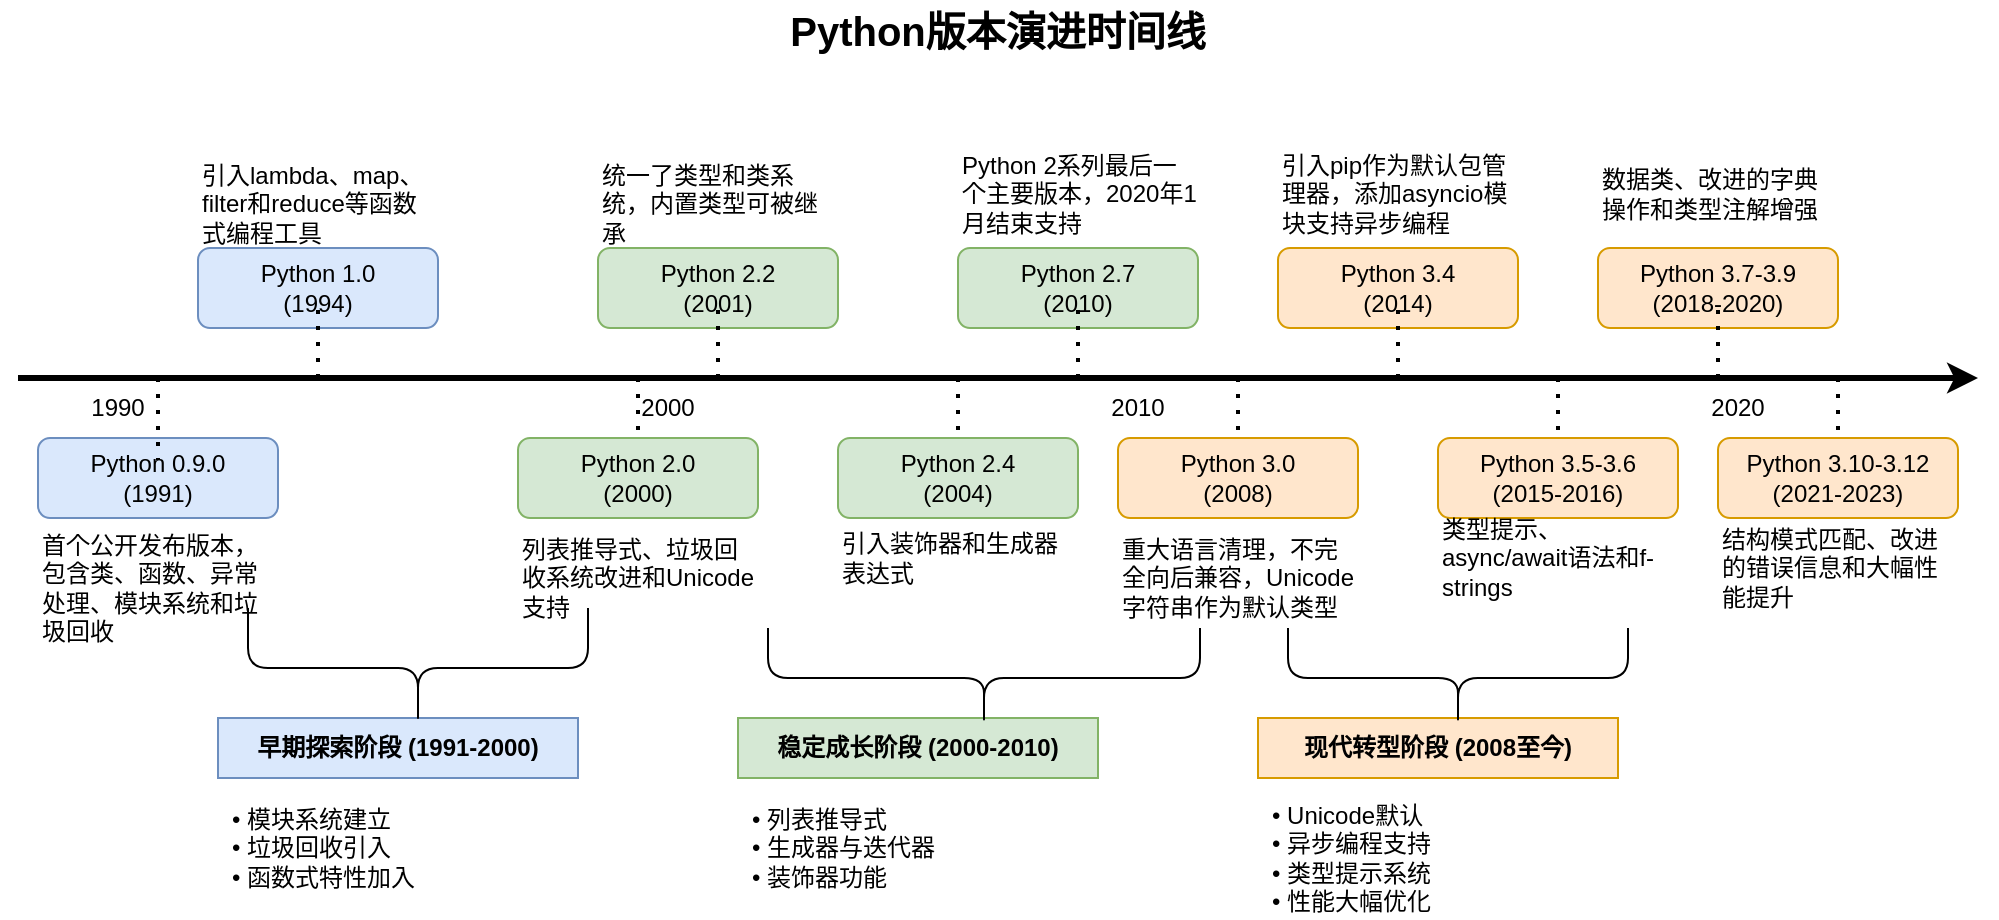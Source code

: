 <mxfile version="26.1.1">
  <diagram id="Cs2e0cuhcmKbcRsGS2Iy" name="Page-1">
    <mxGraphModel dx="1114" dy="999" grid="1" gridSize="10" guides="1" tooltips="1" connect="1" arrows="1" fold="1" page="1" pageScale="1" pageWidth="1100" pageHeight="850" math="0" shadow="0">
      <root>
        <mxCell id="0" />
        <mxCell id="1" parent="0" />
        <mxCell id="2" value="Python版本演进时间线" style="text;html=1;strokeColor=none;fillColor=none;align=center;verticalAlign=middle;whiteSpace=wrap;rounded=0;fontSize=20;fontStyle=1" parent="1" vertex="1">
          <mxGeometry x="395" y="20" width="310" height="30" as="geometry" />
        </mxCell>
        <mxCell id="3" value="" style="endArrow=classic;html=1;strokeWidth=3;" parent="1" edge="1">
          <mxGeometry width="50" height="50" relative="1" as="geometry">
            <mxPoint x="60" y="209" as="sourcePoint" />
            <mxPoint x="1040" y="209" as="targetPoint" />
          </mxGeometry>
        </mxCell>
        <mxCell id="4" value="Python 0.9.0&lt;br&gt;(1991)" style="rounded=1;whiteSpace=wrap;html=1;fillColor=#dae8fc;strokeColor=#6c8ebf;" parent="1" vertex="1">
          <mxGeometry x="70" y="239" width="120" height="40" as="geometry" />
        </mxCell>
        <mxCell id="5" value="Python 1.0&lt;br&gt;(1994)" style="rounded=1;whiteSpace=wrap;html=1;fillColor=#dae8fc;strokeColor=#6c8ebf;" parent="1" vertex="1">
          <mxGeometry x="150" y="144" width="120" height="40" as="geometry" />
        </mxCell>
        <mxCell id="6" value="首个公开发布版本，包含类、函数、异常处理、模块系统和垃圾回收" style="text;html=1;strokeColor=none;fillColor=none;align=left;verticalAlign=middle;whiteSpace=wrap;rounded=0;" parent="1" vertex="1">
          <mxGeometry x="70" y="279" width="120" height="70" as="geometry" />
        </mxCell>
        <mxCell id="7" value="引入lambda、map、filter和reduce等函数式编程工具" style="text;html=1;strokeColor=none;fillColor=none;align=left;verticalAlign=middle;whiteSpace=wrap;rounded=0;" parent="1" vertex="1">
          <mxGeometry x="150" y="102" width="120" height="40" as="geometry" />
        </mxCell>
        <mxCell id="8" value="Python 2.0&lt;br&gt;(2000)" style="rounded=1;whiteSpace=wrap;html=1;fillColor=#d5e8d4;strokeColor=#82b366;" parent="1" vertex="1">
          <mxGeometry x="310" y="239" width="120" height="40" as="geometry" />
        </mxCell>
        <mxCell id="9" value="列表推导式、垃圾回收系统改进和Unicode支持" style="text;html=1;strokeColor=none;fillColor=none;align=left;verticalAlign=middle;whiteSpace=wrap;rounded=0;" parent="1" vertex="1">
          <mxGeometry x="310" y="279" width="120" height="60" as="geometry" />
        </mxCell>
        <mxCell id="10" value="Python 2.2&lt;br&gt;(2001)" style="rounded=1;whiteSpace=wrap;html=1;fillColor=#d5e8d4;strokeColor=#82b366;" parent="1" vertex="1">
          <mxGeometry x="350" y="144" width="120" height="40" as="geometry" />
        </mxCell>
        <mxCell id="11" value="统一了类型和类系统，内置类型可被继承" style="text;html=1;strokeColor=none;fillColor=none;align=left;verticalAlign=middle;whiteSpace=wrap;rounded=0;" parent="1" vertex="1">
          <mxGeometry x="350" y="102" width="120" height="40" as="geometry" />
        </mxCell>
        <mxCell id="12" value="Python 2.4&lt;br&gt;(2004)" style="rounded=1;whiteSpace=wrap;html=1;fillColor=#d5e8d4;strokeColor=#82b366;" parent="1" vertex="1">
          <mxGeometry x="470" y="239" width="120" height="40" as="geometry" />
        </mxCell>
        <mxCell id="13" value="引入装饰器和生成器表达式" style="text;html=1;strokeColor=none;fillColor=none;align=left;verticalAlign=middle;whiteSpace=wrap;rounded=0;" parent="1" vertex="1">
          <mxGeometry x="470" y="279" width="120" height="40" as="geometry" />
        </mxCell>
        <mxCell id="14" value="Python 2.7&lt;br&gt;(2010)" style="rounded=1;whiteSpace=wrap;html=1;fillColor=#d5e8d4;strokeColor=#82b366;" parent="1" vertex="1">
          <mxGeometry x="530" y="144" width="120" height="40" as="geometry" />
        </mxCell>
        <mxCell id="15" value="Python 2系列最后一个主要版本，2020年1月结束支持" style="text;html=1;strokeColor=none;fillColor=none;align=left;verticalAlign=middle;whiteSpace=wrap;rounded=0;" parent="1" vertex="1">
          <mxGeometry x="530" y="92" width="120" height="50" as="geometry" />
        </mxCell>
        <mxCell id="16" value="Python 3.0&lt;br&gt;(2008)" style="rounded=1;whiteSpace=wrap;html=1;fillColor=#ffe6cc;strokeColor=#d79b00;" parent="1" vertex="1">
          <mxGeometry x="610" y="239" width="120" height="40" as="geometry" />
        </mxCell>
        <mxCell id="17" value="重大语言清理，不完全向后兼容，Unicode字符串作为默认类型" style="text;html=1;strokeColor=none;fillColor=none;align=left;verticalAlign=middle;whiteSpace=wrap;rounded=0;" parent="1" vertex="1">
          <mxGeometry x="610" y="279" width="120" height="60" as="geometry" />
        </mxCell>
        <mxCell id="18" value="Python 3.4&lt;br&gt;(2014)" style="rounded=1;whiteSpace=wrap;html=1;fillColor=#ffe6cc;strokeColor=#d79b00;" parent="1" vertex="1">
          <mxGeometry x="690" y="144" width="120" height="40" as="geometry" />
        </mxCell>
        <mxCell id="19" value="引入pip作为默认包管理器，添加asyncio模块支持异步编程" style="text;html=1;strokeColor=none;fillColor=none;align=left;verticalAlign=middle;whiteSpace=wrap;rounded=0;" parent="1" vertex="1">
          <mxGeometry x="690" y="92" width="120" height="50" as="geometry" />
        </mxCell>
        <mxCell id="20" value="Python 3.5-3.6&lt;br&gt;(2015-2016)" style="rounded=1;whiteSpace=wrap;html=1;fillColor=#ffe6cc;strokeColor=#d79b00;" parent="1" vertex="1">
          <mxGeometry x="770" y="239" width="120" height="40" as="geometry" />
        </mxCell>
        <mxCell id="21" value="类型提示、async/await语法和f-strings" style="text;html=1;strokeColor=none;fillColor=none;align=left;verticalAlign=middle;whiteSpace=wrap;rounded=0;" parent="1" vertex="1">
          <mxGeometry x="770" y="279" width="120" height="40" as="geometry" />
        </mxCell>
        <mxCell id="22" value="Python 3.7-3.9&lt;br&gt;(2018-2020)" style="rounded=1;whiteSpace=wrap;html=1;fillColor=#ffe6cc;strokeColor=#d79b00;" parent="1" vertex="1">
          <mxGeometry x="850" y="144" width="120" height="40" as="geometry" />
        </mxCell>
        <mxCell id="23" value="数据类、改进的字典操作和类型注解增强" style="text;html=1;strokeColor=none;fillColor=none;align=left;verticalAlign=middle;whiteSpace=wrap;rounded=0;" parent="1" vertex="1">
          <mxGeometry x="850" y="92" width="120" height="50" as="geometry" />
        </mxCell>
        <mxCell id="24" value="Python 3.10-3.12&lt;br&gt;(2021-2023)" style="rounded=1;whiteSpace=wrap;html=1;fillColor=#ffe6cc;strokeColor=#d79b00;" parent="1" vertex="1">
          <mxGeometry x="910" y="239" width="120" height="40" as="geometry" />
        </mxCell>
        <mxCell id="25" value="结构模式匹配、改进的错误信息和大幅性能提升" style="text;html=1;strokeColor=none;fillColor=none;align=left;verticalAlign=middle;whiteSpace=wrap;rounded=0;" parent="1" vertex="1">
          <mxGeometry x="910" y="279" width="120" height="50" as="geometry" />
        </mxCell>
        <mxCell id="26" value="" style="endArrow=none;dashed=1;html=1;dashPattern=1 3;strokeWidth=2;" parent="1" edge="1">
          <mxGeometry width="50" height="50" relative="1" as="geometry">
            <mxPoint x="130" y="209" as="sourcePoint" />
            <mxPoint x="130" y="250" as="targetPoint" />
          </mxGeometry>
        </mxCell>
        <mxCell id="27" value="" style="endArrow=none;dashed=1;html=1;dashPattern=1 3;strokeWidth=2;entryX=0.5;entryY=1;entryDx=0;entryDy=0;" parent="1" edge="1">
          <mxGeometry width="50" height="50" relative="1" as="geometry">
            <mxPoint x="210" y="209" as="sourcePoint" />
            <mxPoint x="210" y="169" as="targetPoint" />
          </mxGeometry>
        </mxCell>
        <mxCell id="28" value="" style="endArrow=none;dashed=1;html=1;dashPattern=1 3;strokeWidth=2;entryX=0.5;entryY=1;entryDx=0;entryDy=0;" parent="1" edge="1">
          <mxGeometry width="50" height="50" relative="1" as="geometry">
            <mxPoint x="370" y="209" as="sourcePoint" />
            <mxPoint x="370" y="239" as="targetPoint" />
          </mxGeometry>
        </mxCell>
        <mxCell id="29" value="" style="endArrow=none;dashed=1;html=1;dashPattern=1 3;strokeWidth=2;entryX=0.5;entryY=1;entryDx=0;entryDy=0;" parent="1" edge="1">
          <mxGeometry width="50" height="50" relative="1" as="geometry">
            <mxPoint x="410" y="209" as="sourcePoint" />
            <mxPoint x="410" y="169" as="targetPoint" />
          </mxGeometry>
        </mxCell>
        <mxCell id="30" value="" style="endArrow=none;dashed=1;html=1;dashPattern=1 3;strokeWidth=2;entryX=0.5;entryY=1;entryDx=0;entryDy=0;" parent="1" edge="1">
          <mxGeometry width="50" height="50" relative="1" as="geometry">
            <mxPoint x="530" y="209" as="sourcePoint" />
            <mxPoint x="530" y="239" as="targetPoint" />
          </mxGeometry>
        </mxCell>
        <mxCell id="31" value="" style="endArrow=none;dashed=1;html=1;dashPattern=1 3;strokeWidth=2;entryX=0.5;entryY=1;entryDx=0;entryDy=0;" parent="1" edge="1">
          <mxGeometry width="50" height="50" relative="1" as="geometry">
            <mxPoint x="590" y="209" as="sourcePoint" />
            <mxPoint x="590" y="169" as="targetPoint" />
          </mxGeometry>
        </mxCell>
        <mxCell id="32" value="" style="endArrow=none;dashed=1;html=1;dashPattern=1 3;strokeWidth=2;entryX=0.5;entryY=1;entryDx=0;entryDy=0;" parent="1" edge="1">
          <mxGeometry width="50" height="50" relative="1" as="geometry">
            <mxPoint x="670" y="209" as="sourcePoint" />
            <mxPoint x="670" y="239" as="targetPoint" />
          </mxGeometry>
        </mxCell>
        <mxCell id="33" value="" style="endArrow=none;dashed=1;html=1;dashPattern=1 3;strokeWidth=2;entryX=0.5;entryY=1;entryDx=0;entryDy=0;" parent="1" edge="1">
          <mxGeometry width="50" height="50" relative="1" as="geometry">
            <mxPoint x="750" y="209" as="sourcePoint" />
            <mxPoint x="750" y="169" as="targetPoint" />
          </mxGeometry>
        </mxCell>
        <mxCell id="34" value="" style="endArrow=none;dashed=1;html=1;dashPattern=1 3;strokeWidth=2;entryX=0.5;entryY=1;entryDx=0;entryDy=0;" parent="1" edge="1">
          <mxGeometry width="50" height="50" relative="1" as="geometry">
            <mxPoint x="830" y="209" as="sourcePoint" />
            <mxPoint x="830" y="239" as="targetPoint" />
          </mxGeometry>
        </mxCell>
        <mxCell id="35" value="" style="endArrow=none;dashed=1;html=1;dashPattern=1 3;strokeWidth=2;entryX=0.5;entryY=1;entryDx=0;entryDy=0;" parent="1" edge="1">
          <mxGeometry width="50" height="50" relative="1" as="geometry">
            <mxPoint x="910" y="209" as="sourcePoint" />
            <mxPoint x="910" y="169" as="targetPoint" />
          </mxGeometry>
        </mxCell>
        <mxCell id="36" value="" style="endArrow=none;dashed=1;html=1;dashPattern=1 3;strokeWidth=2;entryX=0.5;entryY=1;entryDx=0;entryDy=0;" parent="1" edge="1">
          <mxGeometry width="50" height="50" relative="1" as="geometry">
            <mxPoint x="970" y="209" as="sourcePoint" />
            <mxPoint x="970" y="239" as="targetPoint" />
          </mxGeometry>
        </mxCell>
        <mxCell id="37" value="早期探索阶段 (1991-2000)" style="rounded=0;whiteSpace=wrap;html=1;fillColor=#dae8fc;strokeColor=#6c8ebf;fontStyle=1" parent="1" vertex="1">
          <mxGeometry x="160" y="379" width="180" height="30" as="geometry" />
        </mxCell>
        <mxCell id="38" value="稳定成长阶段 (2000-2010)" style="rounded=0;whiteSpace=wrap;html=1;fillColor=#d5e8d4;strokeColor=#82b366;fontStyle=1" parent="1" vertex="1">
          <mxGeometry x="420" y="379" width="180" height="30" as="geometry" />
        </mxCell>
        <mxCell id="39" value="现代转型阶段 (2008至今)" style="rounded=0;whiteSpace=wrap;html=1;fillColor=#ffe6cc;strokeColor=#d79b00;fontStyle=1" parent="1" vertex="1">
          <mxGeometry x="680" y="379" width="180" height="30" as="geometry" />
        </mxCell>
        <mxCell id="40" value="" style="shape=curlyBracket;whiteSpace=wrap;html=1;rounded=1;flipH=1;labelPosition=right;verticalLabelPosition=middle;align=left;verticalAlign=middle;rotation=90;" parent="1" vertex="1">
          <mxGeometry x="230" y="269" width="60" height="170" as="geometry" />
        </mxCell>
        <mxCell id="41" value="" style="shape=curlyBracket;whiteSpace=wrap;html=1;rounded=1;flipH=1;labelPosition=right;verticalLabelPosition=middle;align=left;verticalAlign=middle;rotation=90;" parent="1" vertex="1">
          <mxGeometry x="518" y="251" width="50" height="216" as="geometry" />
        </mxCell>
        <mxCell id="42" value="" style="shape=curlyBracket;whiteSpace=wrap;html=1;rounded=1;flipH=1;labelPosition=right;verticalLabelPosition=middle;align=left;verticalAlign=middle;rotation=90;" parent="1" vertex="1">
          <mxGeometry x="755" y="274" width="50" height="170" as="geometry" />
        </mxCell>
        <mxCell id="43" value="• 模块系统建立&lt;br&gt;• 垃圾回收引入&lt;br&gt;• 函数式特性加入" style="text;html=1;strokeColor=none;fillColor=none;align=left;verticalAlign=middle;whiteSpace=wrap;rounded=0;" parent="1" vertex="1">
          <mxGeometry x="165" y="419" width="170" height="50" as="geometry" />
        </mxCell>
        <mxCell id="44" value="• 列表推导式&lt;br&gt;• 生成器与迭代器&lt;br&gt;• 装饰器功能" style="text;html=1;strokeColor=none;fillColor=none;align=left;verticalAlign=middle;whiteSpace=wrap;rounded=0;" parent="1" vertex="1">
          <mxGeometry x="425" y="419" width="170" height="50" as="geometry" />
        </mxCell>
        <mxCell id="45" value="• Unicode默认&lt;br&gt;• 异步编程支持&lt;br&gt;• 类型提示系统&lt;br&gt;• 性能大幅优化" style="text;html=1;strokeColor=none;fillColor=none;align=left;verticalAlign=middle;whiteSpace=wrap;rounded=0;" parent="1" vertex="1">
          <mxGeometry x="685" y="419" width="170" height="60" as="geometry" />
        </mxCell>
        <mxCell id="46" value="1990" style="text;html=1;strokeColor=none;fillColor=none;align=center;verticalAlign=middle;whiteSpace=wrap;rounded=0;" parent="1" vertex="1">
          <mxGeometry x="80" y="209" width="60" height="30" as="geometry" />
        </mxCell>
        <mxCell id="47" value="2000" style="text;html=1;strokeColor=none;fillColor=none;align=center;verticalAlign=middle;whiteSpace=wrap;rounded=0;" parent="1" vertex="1">
          <mxGeometry x="355" y="209" width="60" height="30" as="geometry" />
        </mxCell>
        <mxCell id="48" value="2010" style="text;html=1;strokeColor=none;fillColor=none;align=center;verticalAlign=middle;whiteSpace=wrap;rounded=0;" parent="1" vertex="1">
          <mxGeometry x="590" y="209" width="60" height="30" as="geometry" />
        </mxCell>
        <mxCell id="49" value="2020" style="text;html=1;strokeColor=none;fillColor=none;align=center;verticalAlign=middle;whiteSpace=wrap;rounded=0;" parent="1" vertex="1">
          <mxGeometry x="890" y="209" width="60" height="30" as="geometry" />
        </mxCell>
      </root>
    </mxGraphModel>
  </diagram>
</mxfile>
